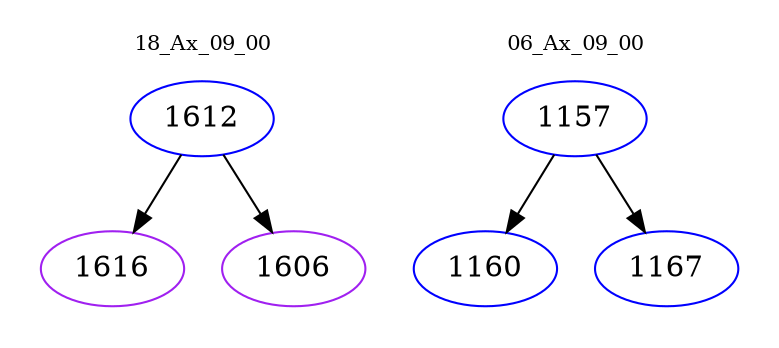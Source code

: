 digraph{
subgraph cluster_0 {
color = white
label = "18_Ax_09_00";
fontsize=10;
T0_1612 [label="1612", color="blue"]
T0_1612 -> T0_1616 [color="black"]
T0_1616 [label="1616", color="purple"]
T0_1612 -> T0_1606 [color="black"]
T0_1606 [label="1606", color="purple"]
}
subgraph cluster_1 {
color = white
label = "06_Ax_09_00";
fontsize=10;
T1_1157 [label="1157", color="blue"]
T1_1157 -> T1_1160 [color="black"]
T1_1160 [label="1160", color="blue"]
T1_1157 -> T1_1167 [color="black"]
T1_1167 [label="1167", color="blue"]
}
}

